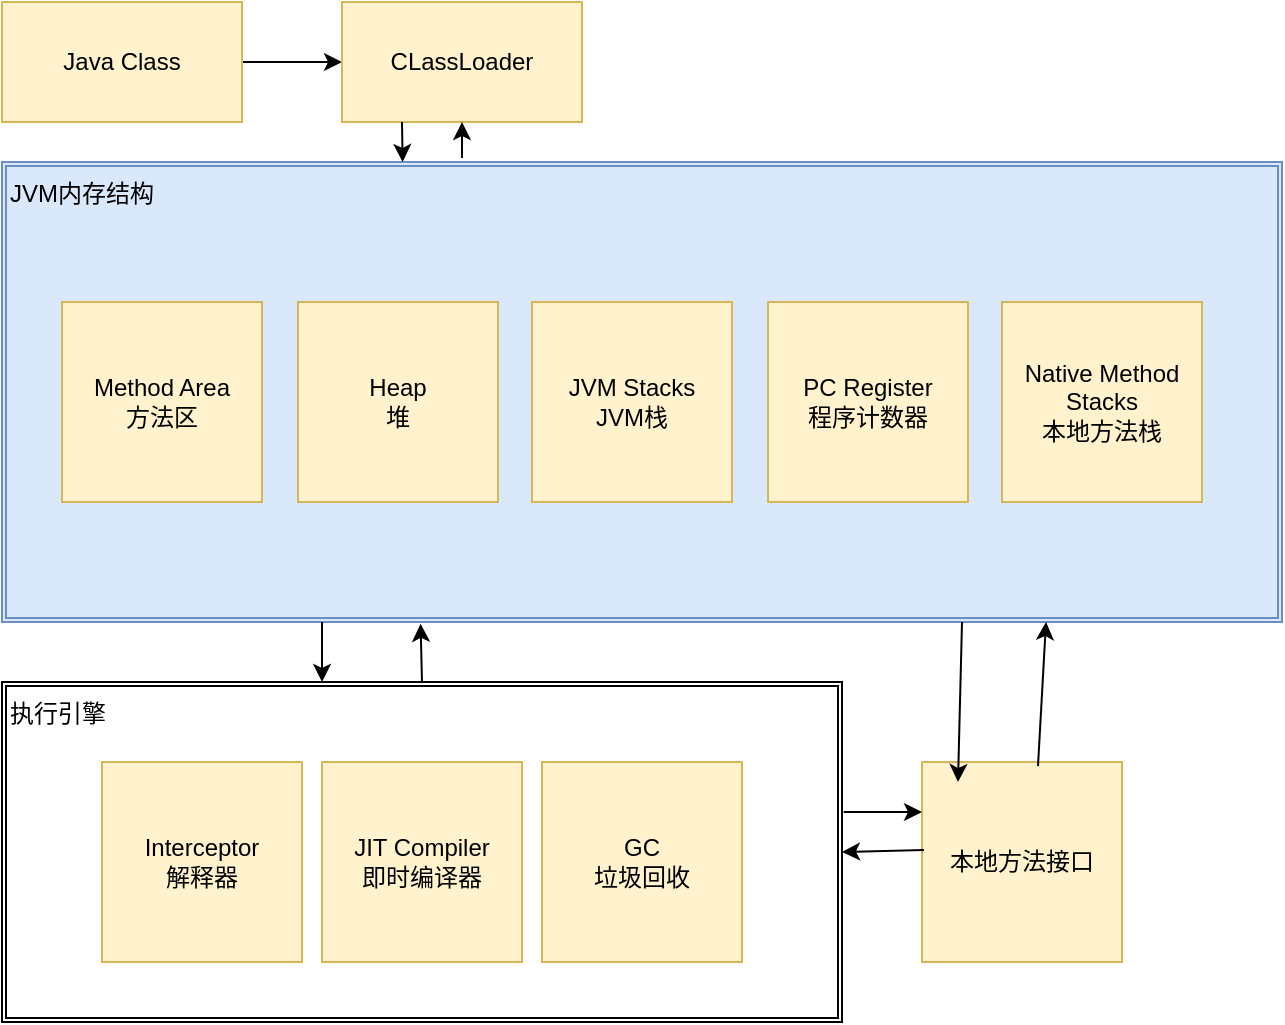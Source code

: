 <mxfile version="13.3.9" type="device"><diagram id="uJ1pYsG5QdBD8epAsnav" name="第 1 页"><mxGraphModel dx="1086" dy="806" grid="1" gridSize="10" guides="1" tooltips="1" connect="1" arrows="1" fold="1" page="1" pageScale="1" pageWidth="827" pageHeight="1169" math="0" shadow="0"><root><mxCell id="0"/><mxCell id="1" parent="0"/><mxCell id="SJG8g4ft3Xb0Ccl32G8N-5" value="JVM内存结构" style="shape=ext;double=1;rounded=0;whiteSpace=wrap;html=1;align=left;horizontal=1;labelPosition=center;verticalLabelPosition=middle;verticalAlign=top;fillColor=#dae8fc;strokeColor=#6c8ebf;" parent="1" vertex="1"><mxGeometry x="100" y="150" width="640" height="230" as="geometry"/></mxCell><mxCell id="SJG8g4ft3Xb0Ccl32G8N-8" value="Method Area&lt;br&gt;方法区" style="whiteSpace=wrap;html=1;aspect=fixed;align=center;verticalAlign=middle;fillColor=#fff2cc;strokeColor=#d6b656;direction=south;" parent="1" vertex="1"><mxGeometry x="130" y="220" width="100" height="100" as="geometry"/></mxCell><mxCell id="SJG8g4ft3Xb0Ccl32G8N-9" value="Heap&lt;br&gt;堆" style="whiteSpace=wrap;html=1;aspect=fixed;align=center;verticalAlign=middle;fillColor=#fff2cc;strokeColor=#d6b656;" parent="1" vertex="1"><mxGeometry x="248" y="220" width="100" height="100" as="geometry"/></mxCell><mxCell id="FEZnKAY8nWfs8PRlkZZ9-1" value="JVM Stacks&lt;br&gt;JVM栈" style="whiteSpace=wrap;html=1;aspect=fixed;align=center;verticalAlign=middle;fillColor=#fff2cc;strokeColor=#d6b656;" vertex="1" parent="1"><mxGeometry x="365" y="220" width="100" height="100" as="geometry"/></mxCell><mxCell id="FEZnKAY8nWfs8PRlkZZ9-2" value="PC Register&lt;br&gt;程序计数器" style="whiteSpace=wrap;html=1;aspect=fixed;align=center;verticalAlign=middle;fillColor=#fff2cc;strokeColor=#d6b656;" vertex="1" parent="1"><mxGeometry x="483" y="220" width="100" height="100" as="geometry"/></mxCell><mxCell id="FEZnKAY8nWfs8PRlkZZ9-3" value="Native Method Stacks&lt;br&gt;本地方法栈" style="whiteSpace=wrap;html=1;aspect=fixed;align=center;verticalAlign=middle;fillColor=#fff2cc;strokeColor=#d6b656;" vertex="1" parent="1"><mxGeometry x="600" y="220" width="100" height="100" as="geometry"/></mxCell><mxCell id="FEZnKAY8nWfs8PRlkZZ9-6" value="" style="edgeStyle=orthogonalEdgeStyle;rounded=0;orthogonalLoop=1;jettySize=auto;html=1;" edge="1" parent="1" source="FEZnKAY8nWfs8PRlkZZ9-4" target="FEZnKAY8nWfs8PRlkZZ9-5"><mxGeometry relative="1" as="geometry"/></mxCell><mxCell id="FEZnKAY8nWfs8PRlkZZ9-4" value="Java Class" style="rounded=0;whiteSpace=wrap;html=1;fillColor=#fff2cc;strokeColor=#d6b656;" vertex="1" parent="1"><mxGeometry x="100" y="70" width="120" height="60" as="geometry"/></mxCell><mxCell id="FEZnKAY8nWfs8PRlkZZ9-5" value="CLassLoader" style="rounded=0;whiteSpace=wrap;html=1;fillColor=#fff2cc;strokeColor=#d6b656;" vertex="1" parent="1"><mxGeometry x="270" y="70" width="120" height="60" as="geometry"/></mxCell><mxCell id="FEZnKAY8nWfs8PRlkZZ9-8" value="" style="endArrow=classic;html=1;exitX=0.25;exitY=1;exitDx=0;exitDy=0;entryX=0.313;entryY=0;entryDx=0;entryDy=0;entryPerimeter=0;" edge="1" parent="1" source="FEZnKAY8nWfs8PRlkZZ9-5" target="SJG8g4ft3Xb0Ccl32G8N-5"><mxGeometry width="50" height="50" relative="1" as="geometry"><mxPoint x="390" y="440" as="sourcePoint"/><mxPoint x="440" y="390" as="targetPoint"/></mxGeometry></mxCell><mxCell id="FEZnKAY8nWfs8PRlkZZ9-9" value="" style="endArrow=classic;html=1;entryX=0.5;entryY=1;entryDx=0;entryDy=0;" edge="1" parent="1" target="FEZnKAY8nWfs8PRlkZZ9-5"><mxGeometry width="50" height="50" relative="1" as="geometry"><mxPoint x="330" y="148" as="sourcePoint"/><mxPoint x="310.32" y="160" as="targetPoint"/></mxGeometry></mxCell><mxCell id="FEZnKAY8nWfs8PRlkZZ9-10" value="执行引擎" style="shape=ext;double=1;rounded=0;whiteSpace=wrap;html=1;align=left;horizontal=1;labelPosition=center;verticalLabelPosition=middle;verticalAlign=top;" vertex="1" parent="1"><mxGeometry x="100" y="410" width="420" height="170" as="geometry"/></mxCell><mxCell id="FEZnKAY8nWfs8PRlkZZ9-11" value="Interceptor&lt;br&gt;解释器" style="whiteSpace=wrap;html=1;aspect=fixed;align=center;verticalAlign=middle;fillColor=#fff2cc;strokeColor=#d6b656;direction=south;" vertex="1" parent="1"><mxGeometry x="150" y="450" width="100" height="100" as="geometry"/></mxCell><mxCell id="FEZnKAY8nWfs8PRlkZZ9-12" value="JIT Compiler&lt;br&gt;即时编译器" style="whiteSpace=wrap;html=1;aspect=fixed;align=center;verticalAlign=middle;fillColor=#fff2cc;strokeColor=#d6b656;direction=south;" vertex="1" parent="1"><mxGeometry x="260" y="450" width="100" height="100" as="geometry"/></mxCell><mxCell id="FEZnKAY8nWfs8PRlkZZ9-13" value="GC&lt;br&gt;垃圾回收" style="whiteSpace=wrap;html=1;aspect=fixed;align=center;verticalAlign=middle;fillColor=#fff2cc;strokeColor=#d6b656;direction=south;" vertex="1" parent="1"><mxGeometry x="370" y="450" width="100" height="100" as="geometry"/></mxCell><mxCell id="FEZnKAY8nWfs8PRlkZZ9-14" value="本地方法接口" style="whiteSpace=wrap;html=1;aspect=fixed;align=center;verticalAlign=middle;fillColor=#fff2cc;strokeColor=#d6b656;direction=south;" vertex="1" parent="1"><mxGeometry x="560" y="450" width="100" height="100" as="geometry"/></mxCell><mxCell id="FEZnKAY8nWfs8PRlkZZ9-16" value="" style="endArrow=classic;html=1;exitX=0.25;exitY=1;exitDx=0;exitDy=0;entryX=0.381;entryY=0;entryDx=0;entryDy=0;entryPerimeter=0;" edge="1" parent="1" source="SJG8g4ft3Xb0Ccl32G8N-5" target="FEZnKAY8nWfs8PRlkZZ9-10"><mxGeometry width="50" height="50" relative="1" as="geometry"><mxPoint x="30" y="420" as="sourcePoint"/><mxPoint x="80" y="370" as="targetPoint"/></mxGeometry></mxCell><mxCell id="FEZnKAY8nWfs8PRlkZZ9-17" value="" style="endArrow=classic;html=1;exitX=0.5;exitY=0;exitDx=0;exitDy=0;entryX=0.327;entryY=1.004;entryDx=0;entryDy=0;entryPerimeter=0;" edge="1" parent="1" source="FEZnKAY8nWfs8PRlkZZ9-10" target="SJG8g4ft3Xb0Ccl32G8N-5"><mxGeometry width="50" height="50" relative="1" as="geometry"><mxPoint x="270.02" y="420" as="sourcePoint"/><mxPoint x="270" y="390" as="targetPoint"/></mxGeometry></mxCell><mxCell id="FEZnKAY8nWfs8PRlkZZ9-19" value="" style="endArrow=classic;html=1;exitX=1.002;exitY=0.382;exitDx=0;exitDy=0;exitPerimeter=0;entryX=0.25;entryY=1;entryDx=0;entryDy=0;" edge="1" parent="1" source="FEZnKAY8nWfs8PRlkZZ9-10" target="FEZnKAY8nWfs8PRlkZZ9-14"><mxGeometry width="50" height="50" relative="1" as="geometry"><mxPoint x="550" y="450" as="sourcePoint"/><mxPoint x="600" y="400" as="targetPoint"/></mxGeometry></mxCell><mxCell id="FEZnKAY8nWfs8PRlkZZ9-20" value="" style="endArrow=classic;html=1;exitX=0.44;exitY=0.99;exitDx=0;exitDy=0;exitPerimeter=0;entryX=1;entryY=0.5;entryDx=0;entryDy=0;" edge="1" parent="1" source="FEZnKAY8nWfs8PRlkZZ9-14" target="FEZnKAY8nWfs8PRlkZZ9-10"><mxGeometry width="50" height="50" relative="1" as="geometry"><mxPoint x="570" y="485" as="sourcePoint"/><mxPoint x="530.84" y="484.94" as="targetPoint"/></mxGeometry></mxCell><mxCell id="FEZnKAY8nWfs8PRlkZZ9-21" value="" style="endArrow=classic;html=1;exitX=0.02;exitY=0.42;exitDx=0;exitDy=0;exitPerimeter=0;" edge="1" parent="1" source="FEZnKAY8nWfs8PRlkZZ9-14"><mxGeometry width="50" height="50" relative="1" as="geometry"><mxPoint x="570" y="485" as="sourcePoint"/><mxPoint x="622" y="380" as="targetPoint"/></mxGeometry></mxCell><mxCell id="FEZnKAY8nWfs8PRlkZZ9-22" value="" style="endArrow=classic;html=1;exitX=0.75;exitY=1;exitDx=0;exitDy=0;" edge="1" parent="1" source="SJG8g4ft3Xb0Ccl32G8N-5"><mxGeometry width="50" height="50" relative="1" as="geometry"><mxPoint x="530.84" y="484.94" as="sourcePoint"/><mxPoint x="578" y="460" as="targetPoint"/></mxGeometry></mxCell></root></mxGraphModel></diagram></mxfile>